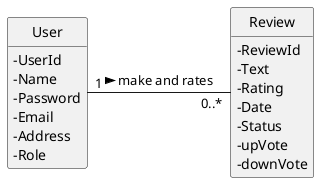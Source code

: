 @startuml
'https://plantuml.com/class-diagram
skinparam classAttributeIconSize 0
hide circle
hide methods

class User{
-UserId
-Name
-Password
-Email
-Address
-Role
}

class Review{
    -ReviewId
    -Text
    -Rating
    -Date
    -Status
    -upVote
    -downVote
}

User "1" -right-- "0..*" Review:  make and rates >


@enduml
